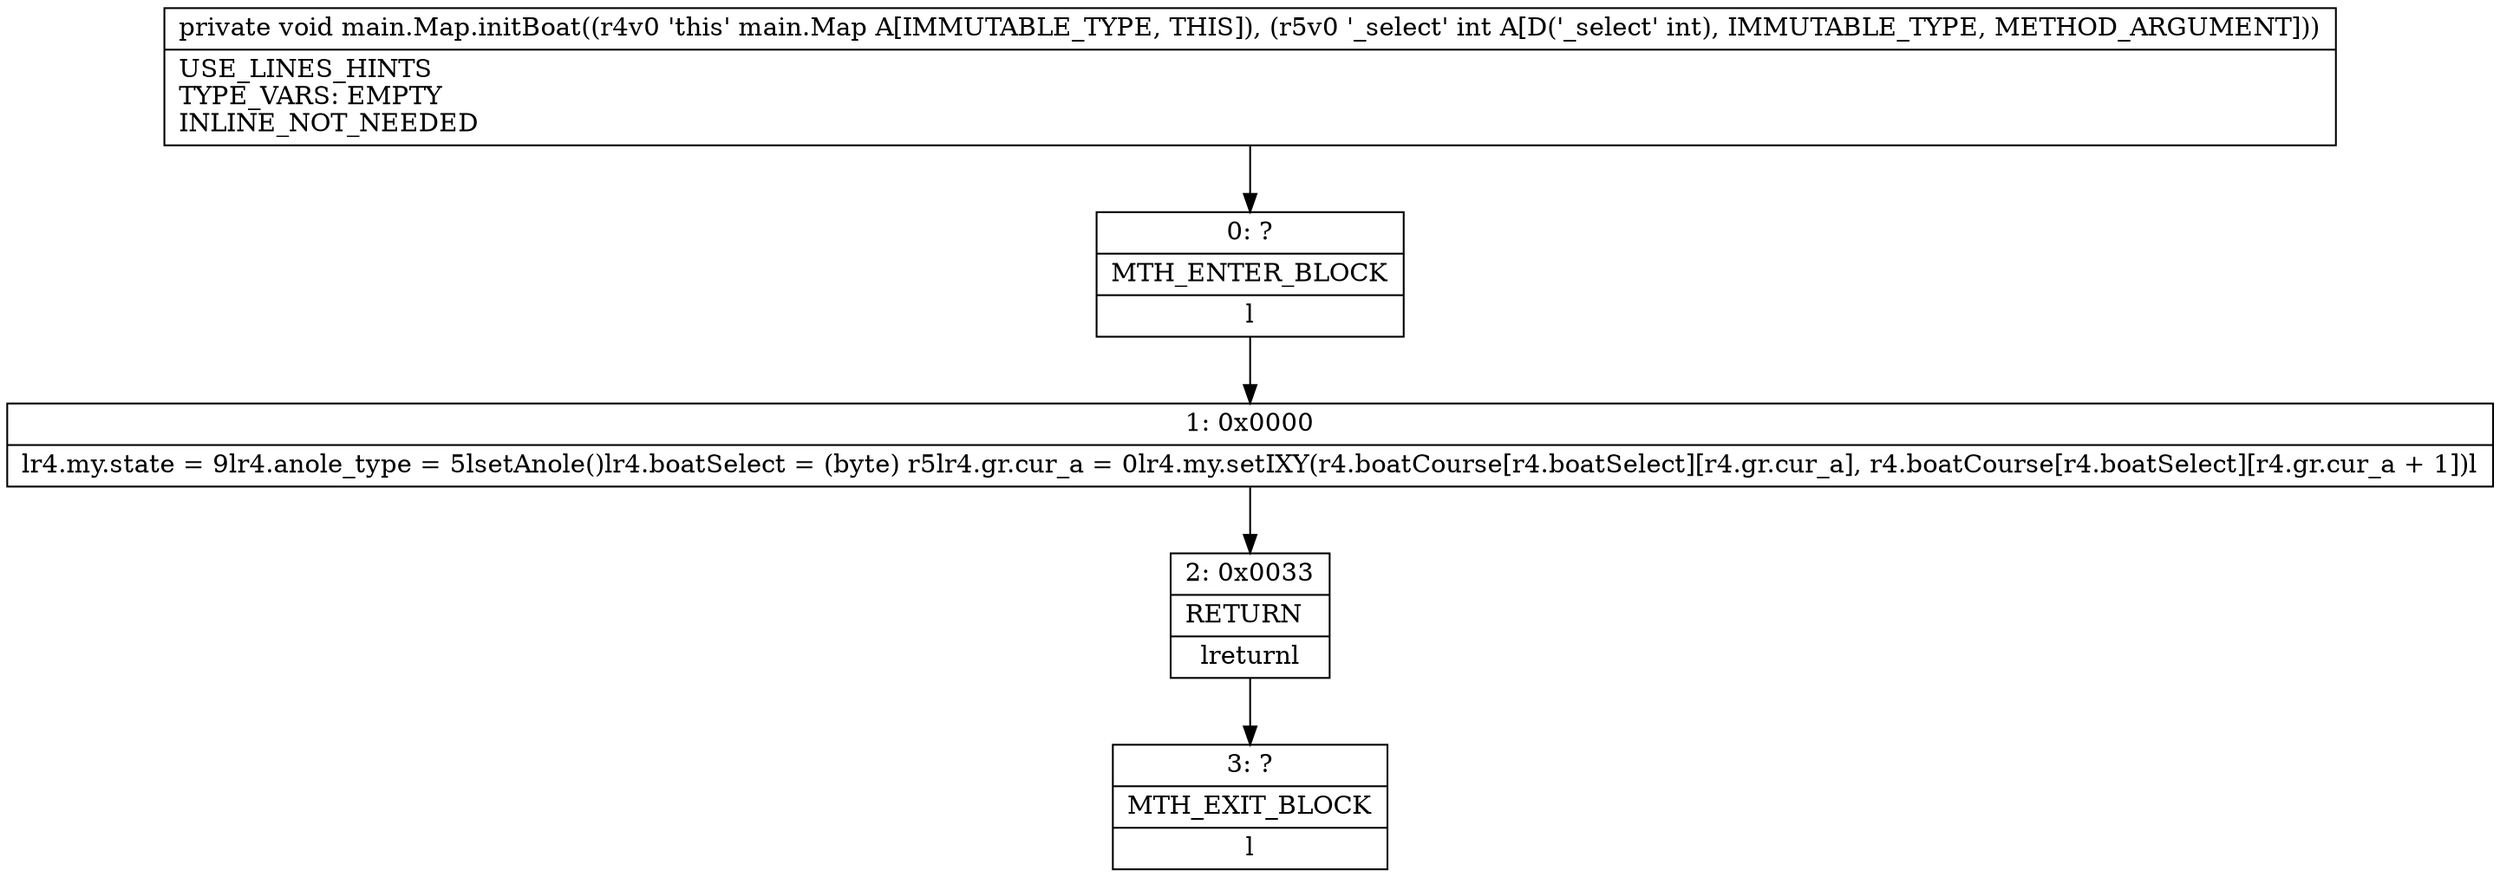 digraph "CFG formain.Map.initBoat(I)V" {
Node_0 [shape=record,label="{0\:\ ?|MTH_ENTER_BLOCK\l|l}"];
Node_1 [shape=record,label="{1\:\ 0x0000|lr4.my.state = 9lr4.anole_type = 5lsetAnole()lr4.boatSelect = (byte) r5lr4.gr.cur_a = 0lr4.my.setIXY(r4.boatCourse[r4.boatSelect][r4.gr.cur_a], r4.boatCourse[r4.boatSelect][r4.gr.cur_a + 1])l}"];
Node_2 [shape=record,label="{2\:\ 0x0033|RETURN\l|lreturnl}"];
Node_3 [shape=record,label="{3\:\ ?|MTH_EXIT_BLOCK\l|l}"];
MethodNode[shape=record,label="{private void main.Map.initBoat((r4v0 'this' main.Map A[IMMUTABLE_TYPE, THIS]), (r5v0 '_select' int A[D('_select' int), IMMUTABLE_TYPE, METHOD_ARGUMENT]))  | USE_LINES_HINTS\lTYPE_VARS: EMPTY\lINLINE_NOT_NEEDED\l}"];
MethodNode -> Node_0;
Node_0 -> Node_1;
Node_1 -> Node_2;
Node_2 -> Node_3;
}

